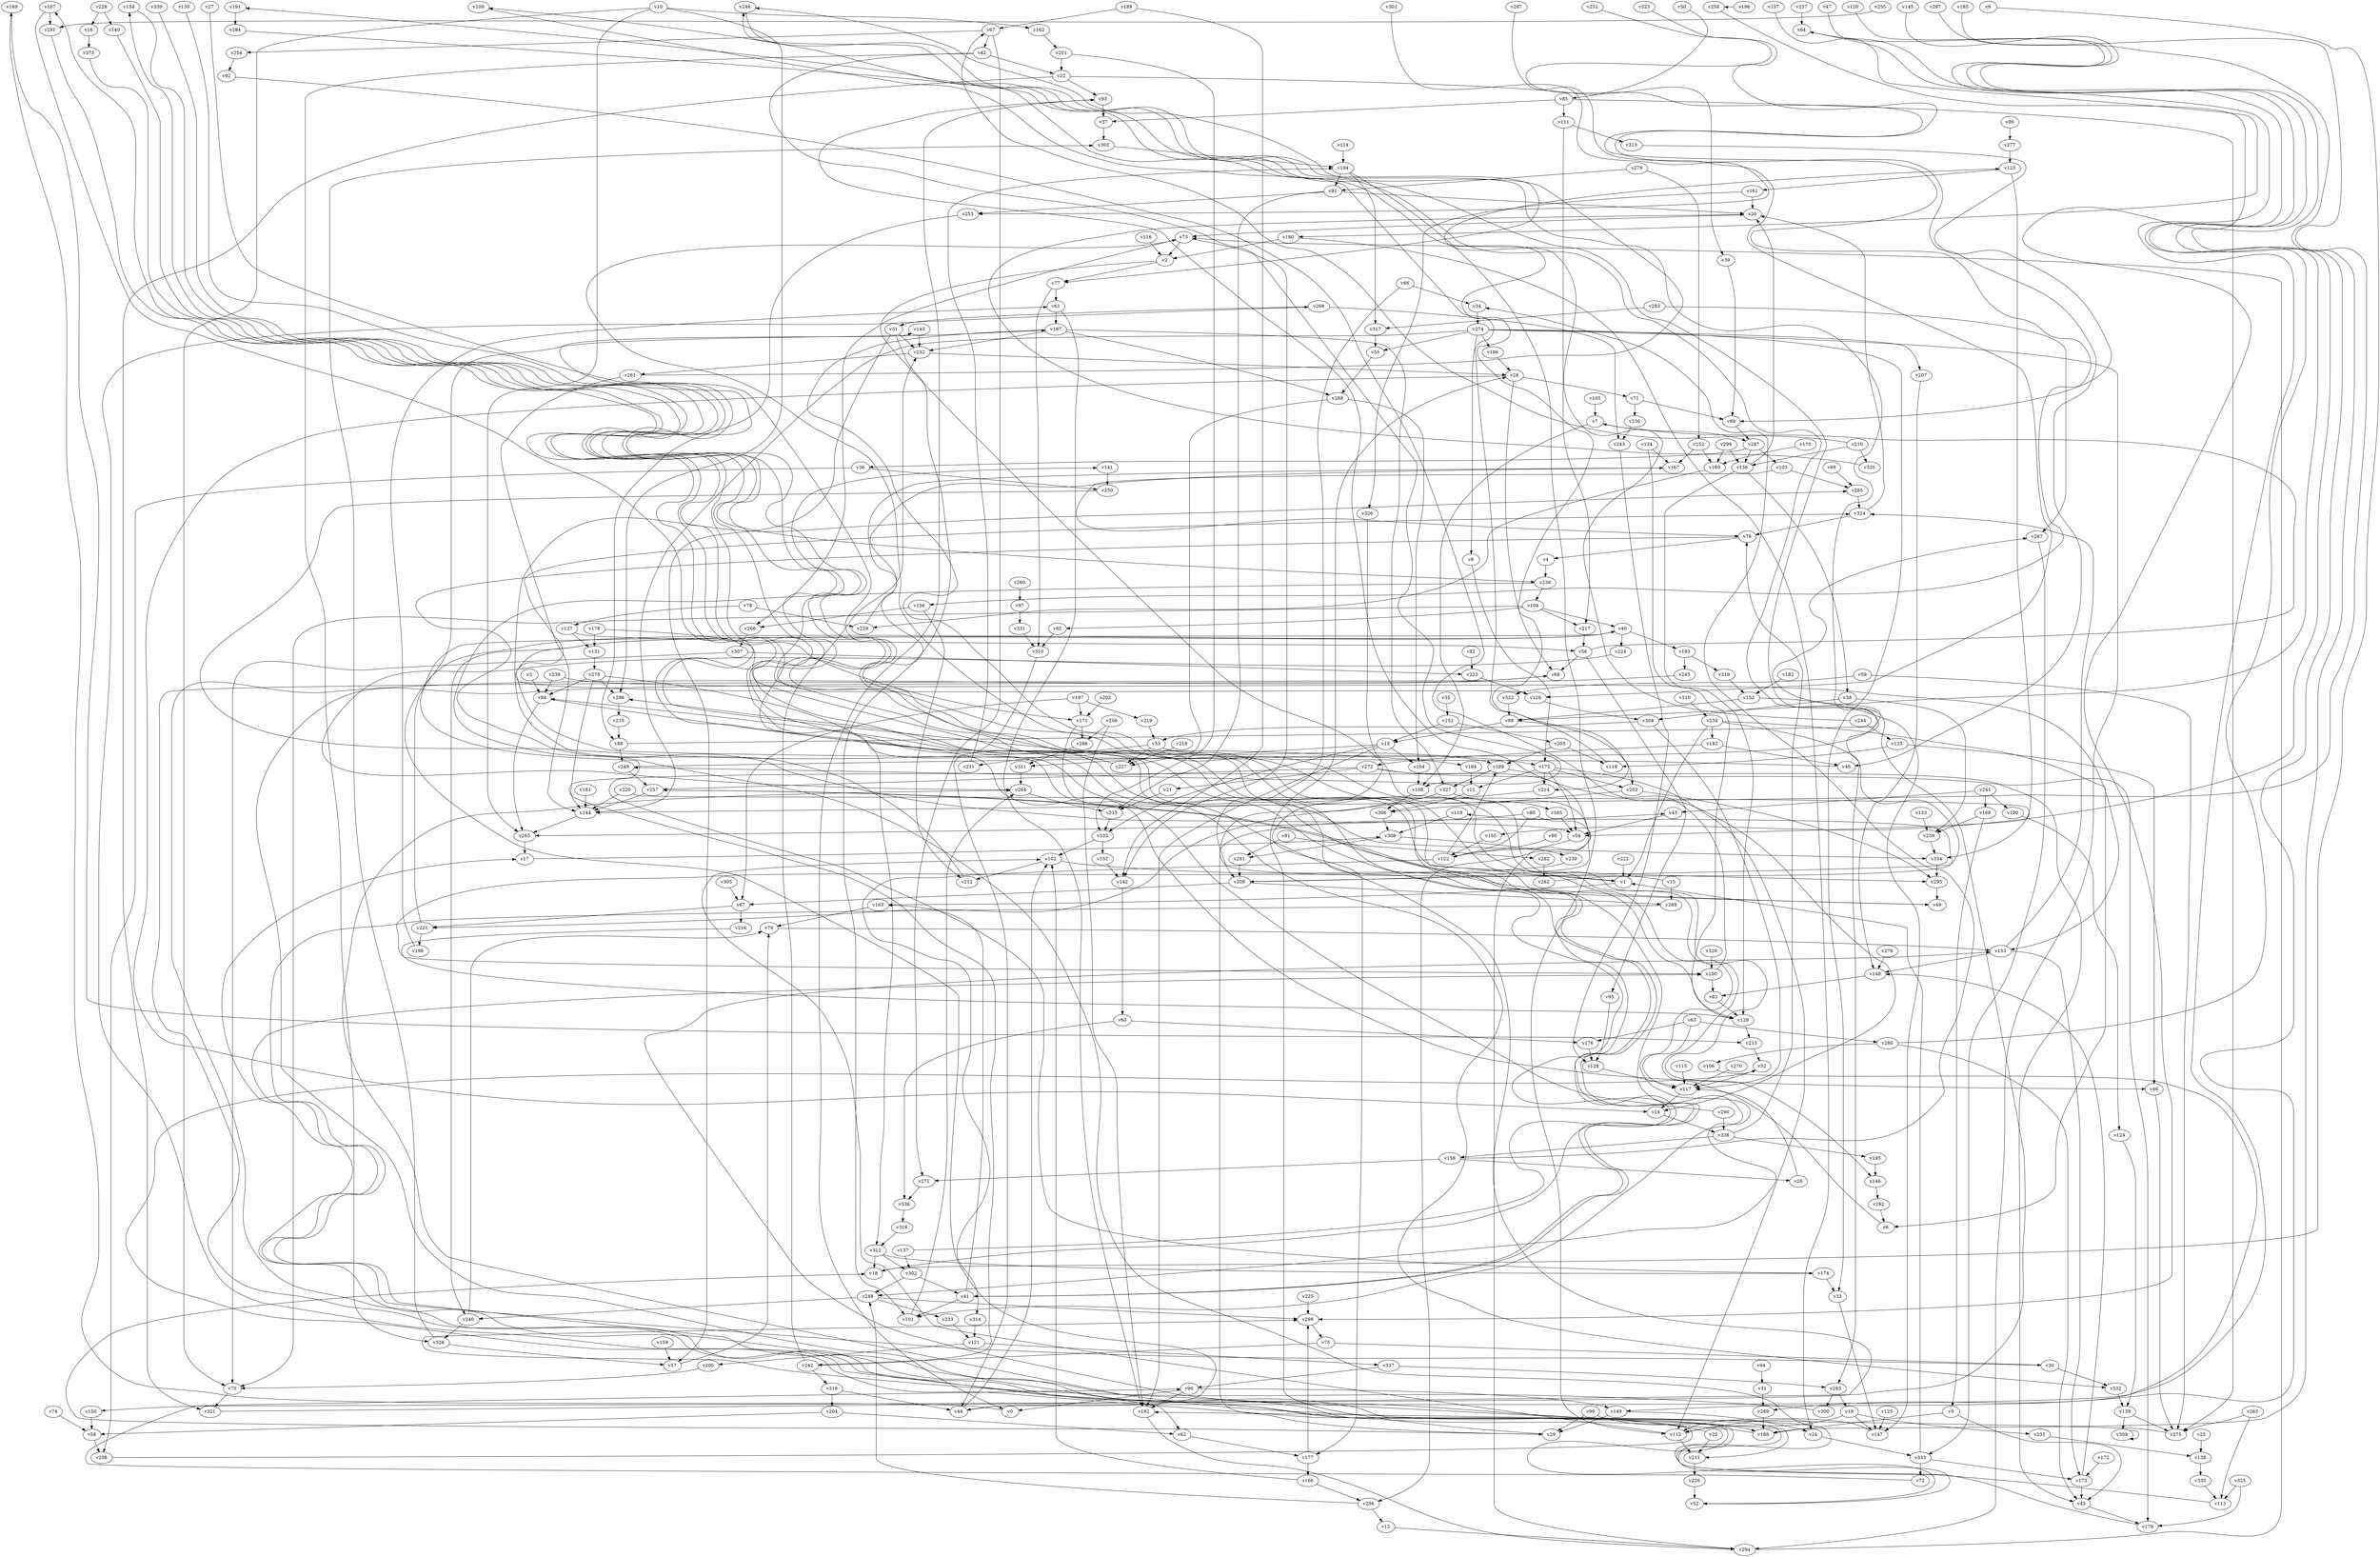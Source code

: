 // Benchmark game 504 - 340 vertices
// time_bound: 57
// targets: v301
digraph G {
    v0 [name="v0", player=0];
    v1 [name="v1", player=0];
    v2 [name="v2", player=1];
    v3 [name="v3", player=1];
    v4 [name="v4", player=1];
    v5 [name="v5", player=1];
    v6 [name="v6", player=0];
    v7 [name="v7", player=0];
    v8 [name="v8", player=0];
    v9 [name="v9", player=1];
    v10 [name="v10", player=1];
    v11 [name="v11", player=1];
    v12 [name="v12", player=0];
    v13 [name="v13", player=0];
    v14 [name="v14", player=1];
    v15 [name="v15", player=1];
    v16 [name="v16", player=0];
    v17 [name="v17", player=0];
    v18 [name="v18", player=1];
    v19 [name="v19", player=1];
    v20 [name="v20", player=0];
    v21 [name="v21", player=0];
    v22 [name="v22", player=0];
    v23 [name="v23", player=1];
    v24 [name="v24", player=0];
    v25 [name="v25", player=1];
    v26 [name="v26", player=1];
    v27 [name="v27", player=1];
    v28 [name="v28", player=1];
    v29 [name="v29", player=1];
    v30 [name="v30", player=1];
    v31 [name="v31", player=1];
    v32 [name="v32", player=0];
    v33 [name="v33", player=0];
    v34 [name="v34", player=0];
    v35 [name="v35", player=0];
    v36 [name="v36", player=0];
    v37 [name="v37", player=0];
    v38 [name="v38", player=1];
    v39 [name="v39", player=1];
    v40 [name="v40", player=1];
    v41 [name="v41", player=0];
    v42 [name="v42", player=1];
    v43 [name="v43", player=1];
    v44 [name="v44", player=0];
    v45 [name="v45", player=0];
    v46 [name="v46", player=1];
    v47 [name="v47", player=0];
    v48 [name="v48", player=0];
    v49 [name="v49", player=1];
    v50 [name="v50", player=0];
    v51 [name="v51", player=1];
    v52 [name="v52", player=0];
    v53 [name="v53", player=1];
    v54 [name="v54", player=1];
    v55 [name="v55", player=0];
    v56 [name="v56", player=1];
    v57 [name="v57", player=0];
    v58 [name="v58", player=0];
    v59 [name="v59", player=0];
    v60 [name="v60", player=0];
    v61 [name="v61", player=0];
    v62 [name="v62", player=0];
    v63 [name="v63", player=1];
    v64 [name="v64", player=0];
    v65 [name="v65", player=0];
    v66 [name="v66", player=1];
    v67 [name="v67", player=1];
    v68 [name="v68", player=0];
    v69 [name="v69", player=0];
    v70 [name="v70", player=0];
    v71 [name="v71", player=0];
    v72 [name="v72", player=0];
    v73 [name="v73", player=1];
    v74 [name="v74", player=1];
    v75 [name="v75", player=0];
    v76 [name="v76", player=1];
    v77 [name="v77", player=0];
    v78 [name="v78", player=0];
    v79 [name="v79", player=0];
    v80 [name="v80", player=1];
    v81 [name="v81", player=0];
    v82 [name="v82", player=1];
    v83 [name="v83", player=0];
    v84 [name="v84", player=1];
    v85 [name="v85", player=0];
    v86 [name="v86", player=0];
    v87 [name="v87", player=1];
    v88 [name="v88", player=1];
    v89 [name="v89", player=1];
    v90 [name="v90", player=1];
    v91 [name="v91", player=1];
    v92 [name="v92", player=1];
    v93 [name="v93", player=0];
    v94 [name="v94", player=1];
    v95 [name="v95", player=0];
    v96 [name="v96", player=0];
    v97 [name="v97", player=0];
    v98 [name="v98", player=1];
    v99 [name="v99", player=0];
    v100 [name="v100", player=0];
    v101 [name="v101", player=1];
    v102 [name="v102", player=0];
    v103 [name="v103", player=1];
    v104 [name="v104", player=0];
    v105 [name="v105", player=0];
    v106 [name="v106", player=0];
    v107 [name="v107", player=1];
    v108 [name="v108", player=1];
    v109 [name="v109", player=0];
    v110 [name="v110", player=1];
    v111 [name="v111", player=1];
    v112 [name="v112", player=0];
    v113 [name="v113", player=0];
    v114 [name="v114", player=1];
    v115 [name="v115", player=0];
    v116 [name="v116", player=0];
    v117 [name="v117", player=1];
    v118 [name="v118", player=0];
    v119 [name="v119", player=1];
    v120 [name="v120", player=0];
    v121 [name="v121", player=0];
    v122 [name="v122", player=0];
    v123 [name="v123", player=1];
    v124 [name="v124", player=0];
    v125 [name="v125", player=1];
    v126 [name="v126", player=1];
    v127 [name="v127", player=0];
    v128 [name="v128", player=1];
    v129 [name="v129", player=1];
    v130 [name="v130", player=1];
    v131 [name="v131", player=0];
    v132 [name="v132", player=1];
    v133 [name="v133", player=1];
    v134 [name="v134", player=1];
    v135 [name="v135", player=0];
    v136 [name="v136", player=1];
    v137 [name="v137", player=1];
    v138 [name="v138", player=0];
    v139 [name="v139", player=0];
    v140 [name="v140", player=0];
    v141 [name="v141", player=0];
    v142 [name="v142", player=1];
    v143 [name="v143", player=1];
    v144 [name="v144", player=0];
    v145 [name="v145", player=0];
    v146 [name="v146", player=0];
    v147 [name="v147", player=1];
    v148 [name="v148", player=1];
    v149 [name="v149", player=1];
    v150 [name="v150", player=0];
    v151 [name="v151", player=0];
    v152 [name="v152", player=0];
    v153 [name="v153", player=0];
    v154 [name="v154", player=1];
    v155 [name="v155", player=0];
    v156 [name="v156", player=1];
    v157 [name="v157", player=0];
    v158 [name="v158", player=0];
    v159 [name="v159", player=0];
    v160 [name="v160", player=0];
    v161 [name="v161", player=0];
    v162 [name="v162", player=0];
    v163 [name="v163", player=1];
    v164 [name="v164", player=1];
    v165 [name="v165", player=1];
    v166 [name="v166", player=1];
    v167 [name="v167", player=0];
    v168 [name="v168", player=0];
    v169 [name="v169", player=1];
    v170 [name="v170", player=1];
    v171 [name="v171", player=0];
    v172 [name="v172", player=1];
    v173 [name="v173", player=1];
    v174 [name="v174", player=1];
    v175 [name="v175", player=1];
    v176 [name="v176", player=0];
    v177 [name="v177", player=0];
    v178 [name="v178", player=1];
    v179 [name="v179", player=0];
    v180 [name="v180", player=0];
    v181 [name="v181", player=0];
    v182 [name="v182", player=1];
    v183 [name="v183", player=0];
    v184 [name="v184", player=1];
    v185 [name="v185", player=1];
    v186 [name="v186", player=0];
    v187 [name="v187", player=0];
    v188 [name="v188", player=1];
    v189 [name="v189", player=1];
    v190 [name="v190", player=1];
    v191 [name="v191", player=0];
    v192 [name="v192", player=1];
    v193 [name="v193", player=1];
    v194 [name="v194", player=1];
    v195 [name="v195", player=0];
    v196 [name="v196", player=1];
    v197 [name="v197", player=1];
    v198 [name="v198", player=0];
    v199 [name="v199", player=1];
    v200 [name="v200", player=0];
    v201 [name="v201", player=1];
    v202 [name="v202", player=0];
    v203 [name="v203", player=1];
    v204 [name="v204", player=0];
    v205 [name="v205", player=1];
    v206 [name="v206", player=1];
    v207 [name="v207", player=1];
    v208 [name="v208", player=1];
    v209 [name="v209", player=0];
    v210 [name="v210", player=0];
    v211 [name="v211", player=1];
    v212 [name="v212", player=1];
    v213 [name="v213", player=1];
    v214 [name="v214", player=0];
    v215 [name="v215", player=1];
    v216 [name="v216", player=1];
    v217 [name="v217", player=1];
    v218 [name="v218", player=0];
    v219 [name="v219", player=0];
    v220 [name="v220", player=1];
    v221 [name="v221", player=0];
    v222 [name="v222", player=0];
    v223 [name="v223", player=1];
    v224 [name="v224", player=1];
    v225 [name="v225", player=1];
    v226 [name="v226", player=1];
    v227 [name="v227", player=0];
    v228 [name="v228", player=0];
    v229 [name="v229", player=1];
    v230 [name="v230", player=0];
    v231 [name="v231", player=0];
    v232 [name="v232", player=1];
    v233 [name="v233", player=1];
    v234 [name="v234", player=0];
    v235 [name="v235", player=0];
    v236 [name="v236", player=0];
    v237 [name="v237", player=1];
    v238 [name="v238", player=0];
    v239 [name="v239", player=0];
    v240 [name="v240", player=1];
    v241 [name="v241", player=1];
    v242 [name="v242", player=1];
    v243 [name="v243", player=0];
    v244 [name="v244", player=1];
    v245 [name="v245", player=0];
    v246 [name="v246", player=1];
    v247 [name="v247", player=0];
    v248 [name="v248", player=0];
    v249 [name="v249", player=0];
    v250 [name="v250", player=1];
    v251 [name="v251", player=1];
    v252 [name="v252", player=0];
    v253 [name="v253", player=0];
    v254 [name="v254", player=1];
    v255 [name="v255", player=0];
    v256 [name="v256", player=1];
    v257 [name="v257", player=1];
    v258 [name="v258", player=0];
    v259 [name="v259", player=0];
    v260 [name="v260", player=0];
    v261 [name="v261", player=0];
    v262 [name="v262", player=1];
    v263 [name="v263", player=0];
    v264 [name="v264", player=1];
    v265 [name="v265", player=1];
    v266 [name="v266", player=1];
    v267 [name="v267", player=0];
    v268 [name="v268", player=1];
    v269 [name="v269", player=1];
    v270 [name="v270", player=1];
    v271 [name="v271", player=1];
    v272 [name="v272", player=1];
    v273 [name="v273", player=0];
    v274 [name="v274", player=1];
    v275 [name="v275", player=0];
    v276 [name="v276", player=0];
    v277 [name="v277", player=1];
    v278 [name="v278", player=0];
    v279 [name="v279", player=0];
    v280 [name="v280", player=1];
    v281 [name="v281", player=1];
    v282 [name="v282", player=1];
    v283 [name="v283", player=1];
    v284 [name="v284", player=0];
    v285 [name="v285", player=1];
    v286 [name="v286", player=1];
    v287 [name="v287", player=1];
    v288 [name="v288", player=0];
    v289 [name="v289", player=1];
    v290 [name="v290", player=1];
    v291 [name="v291", player=1];
    v292 [name="v292", player=1];
    v293 [name="v293", player=1];
    v294 [name="v294", player=1];
    v295 [name="v295", player=0];
    v296 [name="v296", player=1];
    v297 [name="v297", player=1];
    v298 [name="v298", player=0];
    v299 [name="v299", player=0];
    v300 [name="v300", player=1];
    v301 [name="v301", player=0, target=1];
    v302 [name="v302", player=1];
    v303 [name="v303", player=0];
    v304 [name="v304", player=0];
    v305 [name="v305", player=0];
    v306 [name="v306", player=1];
    v307 [name="v307", player=0];
    v308 [name="v308", player=0];
    v309 [name="v309", player=0];
    v310 [name="v310", player=1];
    v311 [name="v311", player=0];
    v312 [name="v312", player=0];
    v313 [name="v313", player=0];
    v314 [name="v314", player=1];
    v315 [name="v315", player=0];
    v316 [name="v316", player=0];
    v317 [name="v317", player=1];
    v318 [name="v318", player=1];
    v319 [name="v319", player=0];
    v320 [name="v320", player=0];
    v321 [name="v321", player=1];
    v322 [name="v322", player=0];
    v323 [name="v323", player=0];
    v324 [name="v324", player=1];
    v325 [name="v325", player=0];
    v326 [name="v326", player=1];
    v327 [name="v327", player=0];
    v328 [name="v328", player=1];
    v329 [name="v329", player=1];
    v330 [name="v330", player=1];
    v331 [name="v331", player=0];
    v332 [name="v332", player=1];
    v333 [name="v333", player=0];
    v334 [name="v334", player=0];
    v335 [name="v335", player=0];
    v336 [name="v336", player=1];
    v337 [name="v337", player=1];
    v338 [name="v338", player=1];
    v339 [name="v339", player=0];

    v0 -> v169 [constraint="t < 9"];
    v1 -> v141 [constraint="t mod 4 == 0"];
    v2 -> v209 [constraint="t mod 4 == 0"];
    v3 -> v84;
    v4 -> v238;
    v5 -> v45;
    v6 -> v73 [constraint="t >= 3"];
    v7 -> v247;
    v8 -> v175;
    v9 -> v18 [constraint="t < 5"];
    v10 -> v265;
    v11 -> v249 [constraint="t >= 5"];
    v12 -> v294;
    v13 -> v311;
    v14 -> v338;
    v15 -> v43 [constraint="t < 15"];
    v16 -> v273;
    v17 -> v308 [constraint="t >= 4"];
    v18 -> v296 [constraint="t >= 4"];
    v19 -> v112;
    v20 -> v73;
    v21 -> v315;
    v22 -> v39;
    v23 -> v138;
    v24 -> v333;
    v25 -> v264 [constraint="t mod 3 == 2"];
    v26 -> v117;
    v27 -> v129 [constraint="t >= 3"];
    v28 -> v14 [constraint="t >= 4"];
    v29 -> v18 [constraint="t mod 5 == 2"];
    v30 -> v100 [constraint="t < 10"];
    v31 -> v289;
    v32 -> v117;
    v33 -> v147;
    v34 -> v274;
    v35 -> v151;
    v36 -> v250;
    v37 -> v303;
    v38 -> v259;
    v39 -> v89;
    v40 -> v240;
    v41 -> v257 [constraint="t mod 2 == 0"];
    v42 -> v108 [constraint="t mod 3 == 0"];
    v43 -> v54;
    v44 -> v40 [constraint="t < 11"];
    v45 -> v179;
    v46 -> v275;
    v47 -> v98 [constraint="t >= 5"];
    v48 -> v324 [constraint="t < 14"];
    v49 -> v154 [constraint="t mod 2 == 0"];
    v50 -> v85 [constraint="t < 10"];
    v51 -> v101;
    v52 -> v153 [constraint="t >= 2"];
    v53 -> v231;
    v54 -> v122;
    v55 -> v288;
    v56 -> v7 [constraint="t < 7"];
    v57 -> v79;
    v58 -> v208;
    v59 -> v322;
    v60 -> v176;
    v61 -> v192;
    v62 -> v177;
    v63 -> v117;
    v64 -> v44 [constraint="t >= 5"];
    v65 -> v310;
    v66 -> v209;
    v67 -> v254;
    v68 -> v52 [constraint="t mod 2 == 1"];
    v69 -> v285;
    v70 -> v321;
    v71 -> v89;
    v72 -> v96 [constraint="t mod 2 == 1"];
    v73 -> v142;
    v74 -> v58;
    v75 -> v30;
    v76 -> v54 [constraint="t mod 4 == 3"];
    v77 -> v61;
    v78 -> v127;
    v79 -> v153;
    v80 -> v294;
    v81 -> v282;
    v82 -> v223;
    v83 -> v129;
    v84 -> v334 [constraint="t >= 3"];
    v85 -> v275;
    v86 -> v277;
    v87 -> v216;
    v88 -> v246 [constraint="t mod 4 == 1"];
    v89 -> v247;
    v90 -> v122;
    v91 -> v253;
    v92 -> v14 [constraint="t >= 2"];
    v93 -> v0;
    v94 -> v31;
    v95 -> v128;
    v96 -> v0;
    v97 -> v331;
    v98 -> v203;
    v99 -> v188;
    v100 -> v93 [constraint="t mod 5 == 3"];
    v101 -> v264;
    v102 -> v212;
    v103 -> v76 [constraint="t < 14"];
    v104 -> v217;
    v105 -> v7;
    v106 -> v149 [constraint="t < 11"];
    v107 -> v46 [constraint="t < 8"];
    v108 -> v306;
    v109 -> v214 [constraint="t < 10"];
    v110 -> v234;
    v111 -> v217;
    v112 -> v102 [constraint="t mod 5 == 4"];
    v113 -> v68 [constraint="t < 6"];
    v114 -> v194;
    v115 -> v117;
    v116 -> v2;
    v117 -> v14;
    v118 -> v109 [constraint="t mod 4 == 1"];
    v119 -> v308;
    v120 -> v155 [constraint="t < 6"];
    v121 -> v337;
    v122 -> v314 [constraint="t < 12"];
    v123 -> v161;
    v124 -> v139;
    v125 -> v147;
    v126 -> v40 [constraint="t mod 5 == 3"];
    v127 -> v56 [constraint="t mod 2 == 1"];
    v128 -> v117;
    v129 -> v213;
    v130 -> v101 [constraint="t < 5"];
    v131 -> v278;
    v132 -> v142;
    v133 -> v259;
    v134 -> v167;
    v135 -> v46;
    v136 -> v38;
    v137 -> v84 [constraint="t < 11"];
    v138 -> v330;
    v139 -> v309;
    v140 -> v150 [constraint="t < 10"];
    v141 -> v250;
    v142 -> v60;
    v143 -> v232;
    v144 -> v265;
    v145 -> v289 [constraint="t < 8"];
    v146 -> v292;
    v147 -> v112 [constraint="t mod 4 == 0"];
    v148 -> v83;
    v149 -> v29;
    v150 -> v58;
    v151 -> v13;
    v152 -> v147;
    v153 -> v148;
    v154 -> v238 [constraint="t >= 1"];
    v155 -> v122;
    v156 -> v266;
    v157 -> v180 [constraint="t >= 5"];
    v158 -> v34 [constraint="t mod 4 == 0"];
    v159 -> v57;
    v160 -> v229 [constraint="t >= 3"];
    v161 -> v20;
    v162 -> v201;
    v163 -> v79;
    v164 -> v108;
    v165 -> v54;
    v166 -> v256;
    v167 -> v248 [constraint="t >= 2"];
    v168 -> v259;
    v169 -> v213 [constraint="t < 14"];
    v170 -> v160;
    v171 -> v332 [constraint="t < 8"];
    v172 -> v173;
    v173 -> v45;
    v174 -> v40 [constraint="t >= 1"];
    v175 -> v54;
    v176 -> v128;
    v177 -> v166;
    v178 -> v295 [constraint="t mod 5 == 0"];
    v179 -> v17 [constraint="t < 9"];
    v180 -> v24;
    v181 -> v144;
    v182 -> v152;
    v183 -> v48;
    v184 -> v11;
    v185 -> v144 [constraint="t < 8"];
    v186 -> v28;
    v187 -> v146 [constraint="t mod 4 == 0"];
    v188 -> v268 [constraint="t >= 5"];
    v189 -> v142;
    v190 -> v124;
    v191 -> v284;
    v192 -> v294 [constraint="t >= 5"];
    v193 -> v319;
    v194 -> v91;
    v195 -> v146;
    v196 -> v258 [constraint="t mod 4 == 3"];
    v197 -> v219;
    v198 -> v61;
    v199 -> v242 [constraint="t < 11"];
    v200 -> v70;
    v201 -> v22;
    v202 -> v171;
    v203 -> v295;
    v204 -> v58;
    v205 -> v118;
    v206 -> v286;
    v207 -> v148;
    v208 -> v32 [constraint="t >= 2"];
    v209 -> v269;
    v210 -> v67 [constraint="t < 15"];
    v211 -> v226;
    v212 -> v285 [constraint="t mod 2 == 1"];
    v213 -> v32;
    v214 -> v221 [constraint="t >= 3"];
    v215 -> v88;
    v216 -> v129 [constraint="t mod 4 == 2"];
    v217 -> v56;
    v218 -> v227;
    v219 -> v53;
    v220 -> v54 [constraint="t < 10"];
    v221 -> v198;
    v222 -> v1;
    v223 -> v126;
    v224 -> v264 [constraint="t >= 1"];
    v225 -> v298;
    v226 -> v52;
    v227 -> v143 [constraint="t mod 2 == 0"];
    v228 -> v140;
    v229 -> v167 [constraint="t < 6"];
    v230 -> v243;
    v231 -> v194;
    v232 -> v261;
    v233 -> v121;
    v234 -> v293;
    v235 -> v138;
    v236 -> v153 [constraint="t mod 4 == 1"];
    v237 -> v64;
    v238 -> v112 [constraint="t mod 5 == 0"];
    v239 -> v100 [constraint="t mod 5 == 3"];
    v240 -> v79;
    v241 -> v168;
    v242 -> v232;
    v243 -> v128;
    v244 -> v123 [constraint="t >= 1"];
    v245 -> v211 [constraint="t < 6"];
    v246 -> v77 [constraint="t mod 4 == 0"];
    v247 -> v36;
    v248 -> v233;
    v249 -> v267 [constraint="t < 13"];
    v250 -> v184 [constraint="t >= 3"];
    v251 -> v156 [constraint="t mod 4 == 0"];
    v252 -> v160;
    v253 -> v88;
    v254 -> v92;
    v255 -> v291 [constraint="t < 14"];
    v256 -> v12;
    v257 -> v41 [constraint="t < 8"];
    v258 -> v298 [constraint="t >= 3"];
    v259 -> v334;
    v260 -> v97;
    v261 -> v246 [constraint="t < 10"];
    v262 -> v119 [constraint="t < 10"];
    v263 -> v113;
    v264 -> v315;
    v265 -> v17;
    v266 -> v307;
    v267 -> v333;
    v268 -> v243;
    v269 -> v62 [constraint="t < 8"];
    v270 -> v117;
    v271 -> v336;
    v272 -> v179;
    v273 -> v171 [constraint="t >= 3"];
    v274 -> v186;
    v275 -> v192 [constraint="t mod 3 == 2"];
    v276 -> v148;
    v277 -> v123;
    v278 -> v296;
    v279 -> v91;
    v280 -> v64 [constraint="t mod 5 == 0"];
    v281 -> v209;
    v282 -> v262;
    v283 -> v267;
    v284 -> v209 [constraint="t >= 5"];
    v285 -> v324;
    v286 -> v311;
    v287 -> v126 [constraint="t mod 5 == 2"];
    v288 -> v164;
    v289 -> v188;
    v290 -> v107 [constraint="t < 10"];
    v291 -> v175 [constraint="t >= 1"];
    v292 -> v6;
    v293 -> v19;
    v294 -> v73;
    v295 -> v49;
    v296 -> v215;
    v297 -> v188 [constraint="t >= 5"];
    v298 -> v75;
    v299 -> v136;
    v300 -> v298 [constraint="t < 10"];
    v301 -> v253 [constraint="t < 12"];
    v302 -> v41;
    v303 -> v194;
    v304 -> v117;
    v305 -> v87;
    v306 -> v308;
    v307 -> v70;
    v308 -> v281;
    v309 -> v309;
    v310 -> v44;
    v311 -> v264;
    v312 -> v174;
    v313 -> v89 [constraint="t < 9"];
    v314 -> v121;
    v315 -> v335;
    v316 -> v312;
    v317 -> v55;
    v318 -> v204;
    v319 -> v152;
    v320 -> v20 [constraint="t >= 4"];
    v321 -> v191 [constraint="t < 6"];
    v322 -> v98;
    v323 -> v48 [constraint="t < 6"];
    v324 -> v76;
    v325 -> v113;
    v326 -> v177;
    v327 -> v165;
    v328 -> v57;
    v329 -> v100;
    v330 -> v113;
    v331 -> v310;
    v332 -> v139;
    v333 -> v1;
    v334 -> v295;
    v335 -> v132;
    v336 -> v316;
    v337 -> v96;
    v338 -> v76;
    v339 -> v49 [constraint="t < 12"];
    v28 -> v71;
    v153 -> v173;
    v338 -> v158;
    v302 -> v248;
    v194 -> v112;
    v272 -> v21;
    v256 -> v248;
    v139 -> v275;
    v121 -> v200;
    v15 -> v269;
    v85 -> v111;
    v175 -> v11;
    v274 -> v33;
    v123 -> v334;
    v102 -> v1;
    v327 -> v29;
    v187 -> v327;
    v73 -> v266;
    v247 -> v103;
    v75 -> v242;
    v335 -> v102;
    v248 -> v240;
    v53 -> v199;
    v272 -> v257;
    v134 -> v129;
    v111 -> v313;
    v112 -> v211;
    v96 -> v192;
    v248 -> v298;
    v63 -> v280;
    v209 -> v87;
    v99 -> v29;
    v308 -> v239;
    v187 -> v232;
    v174 -> v33;
    v158 -> v26;
    v81 -> v281;
    v242 -> v318;
    v11 -> v306;
    v171 -> v286;
    v19 -> v147;
    v13 -> v335;
    v312 -> v302;
    v203 -> v306;
    v1 -> v163;
    v40 -> v224;
    v194 -> v317;
    v13 -> v192;
    v199 -> v327;
    v22 -> v93;
    v36 -> v208;
    v80 -> v265;
    v56 -> v95;
    v73 -> v2;
    v53 -> v227;
    v98 -> v13;
    v288 -> v227;
    v71 -> v230;
    v299 -> v160;
    v149 -> v24;
    v93 -> v37;
    v274 -> v144;
    v189 -> v67;
    v40 -> v193;
    v127 -> v131;
    v104 -> v65;
    v197 -> v171;
    v104 -> v40;
    v234 -> v183;
    v91 -> v20;
    v61 -> v187;
    v293 -> v300;
    v28 -> v68;
    v261 -> v144;
    v166 -> v102;
    v183 -> v272;
    v325 -> v179;
    v228 -> v16;
    v137 -> v302;
    v41 -> v101;
    v268 -> v51;
    v30 -> v332;
    v232 -> v28;
    v328 -> v303;
    v234 -> v6;
    v42 -> v22;
    v126 -> v304;
    v136 -> v20;
    v151 -> v205;
    v193 -> v245;
    v51 -> v232;
    v210 -> v320;
    v152 -> v98;
    v29 -> v28;
    v333 -> v173;
    v168 -> v5;
    v153 -> v324;
    v100 -> v83;
    v175 -> v214;
    v175 -> v203;
    v10 -> v296;
    v274 -> v8;
    v199 -> v45;
    v283 -> v317;
    v104 -> v70;
    v63 -> v176;
    v59 -> v275;
    v42 -> v328;
    v135 -> v118;
    v236 -> v84;
    v84 -> v265;
    v274 -> v55;
    v247 -> v136;
    v173 -> v148;
    v238 -> v104;
    v136 -> v129;
    v278 -> v84;
    v122 -> v199;
    v177 -> v298;
    v204 -> v62;
    v88 -> v249;
    v80 -> v122;
    v333 -> v72;
    v66 -> v34;
    v318 -> v44;
    v19 -> v235;
    v87 -> v221;
    v338 -> v195;
    v201 -> v335;
    v241 -> v43;
    v2 -> v77;
    v290 -> v338;
    v263 -> v275;
    v25 -> v211;
    v205 -> v199;
    v307 -> v223;
    v67 -> v42;
    v280 -> v45;
    v96 -> v149;
    v41 -> v163;
    v13 -> v164;
    v10 -> v162;
    v77 -> v310;
    v221 -> v187;
    v44 -> v102;
    v7 -> v108;
    v278 -> v312;
    v91 -> v315;
    v85 -> v37;
    v187 -> v288;
    v56 -> v68;
    v5 -> v188;
    v180 -> v2;
    v280 -> v106;
    v210 -> v136;
    v244 -> v135;
    v272 -> v256;
    v206 -> v192;
    v312 -> v18;
    v103 -> v285;
    v178 -> v131;
    v240 -> v328;
    v60 -> v336;
    v161 -> v326;
    v22 -> v321;
    v156 -> v212;
    v274 -> v294;
    v278 -> v144;
    v274 -> v207;
    v51 -> v57;
    v249 -> v257;
    v10 -> v70;
    v252 -> v167;
    v175 -> v112;
    v197 -> v87;
    v324 -> v20;
    v107 -> v291;
    v158 -> v271;
    v257 -> v144;
    v220 -> v144;
    v241 -> v190;
    v78 -> v229;
    v304 -> v53;
    v67 -> v271;
    v76 -> v4;
    v38 -> v304;
    v234 -> v1;
    v337 -> v293;
    v279 -> v252;
}
